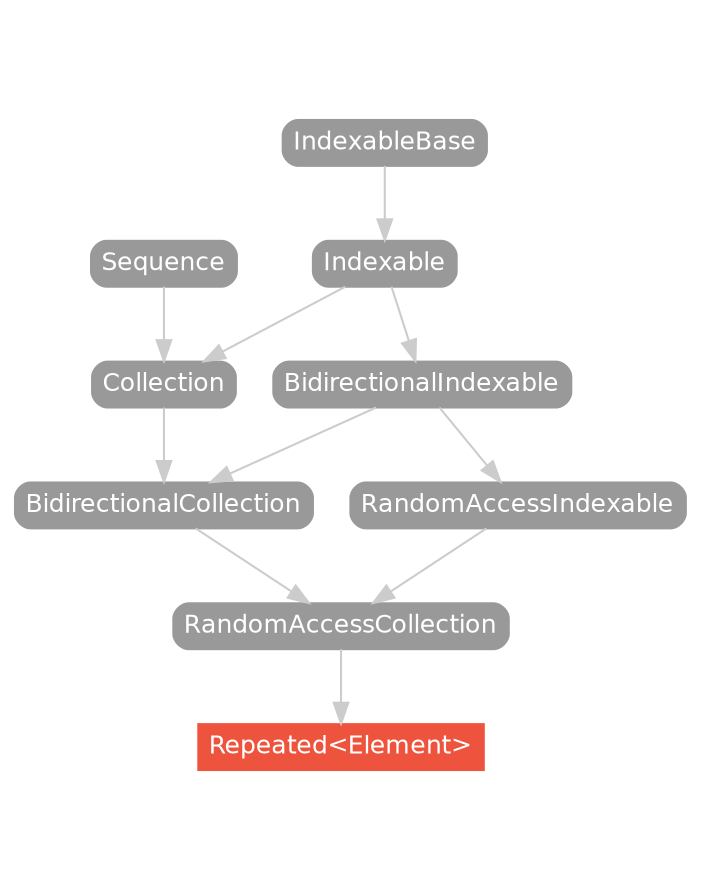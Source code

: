 strict digraph "Repeated<Element> - Type Hierarchy - SwiftDoc.org" {
    pad="0.1,0.8"
    node [shape=box, style="filled,rounded", color="#999999", fillcolor="#999999", fontcolor=white, fontname=Helvetica, fontnames="Helvetica,sansserif", fontsize=12, margin="0.07,0.05", height="0.3"]
    edge [color="#cccccc"]
    "BidirectionalCollection" [URL="/protocol/BidirectionalCollection/hierarchy/"]
    "BidirectionalIndexable" [URL="/protocol/BidirectionalIndexable/hierarchy/"]
    "Collection" [URL="/protocol/Collection/hierarchy/"]
    "Indexable" [URL="/protocol/Indexable/hierarchy/"]
    "IndexableBase" [URL="/protocol/IndexableBase/hierarchy/"]
    "RandomAccessCollection" [URL="/protocol/RandomAccessCollection/hierarchy/"]
    "RandomAccessIndexable" [URL="/protocol/RandomAccessIndexable/hierarchy/"]
    "Repeated<Element>" [URL="/type/Repeated/", style="filled", fillcolor="#ee543d", color="#ee543d"]
    "Sequence" [URL="/protocol/Sequence/hierarchy/"]    "RandomAccessCollection" -> "Repeated<Element>"
    "RandomAccessIndexable" -> "RandomAccessCollection"
    "BidirectionalCollection" -> "RandomAccessCollection"
    "BidirectionalIndexable" -> "RandomAccessIndexable"
    "Indexable" -> "BidirectionalIndexable"
    "IndexableBase" -> "Indexable"
    "BidirectionalIndexable" -> "BidirectionalCollection"
    "Collection" -> "BidirectionalCollection"
    "Indexable" -> "BidirectionalIndexable"
    "IndexableBase" -> "Indexable"
    "Indexable" -> "Collection"
    "Sequence" -> "Collection"
    "IndexableBase" -> "Indexable"
    subgraph Types {
        rank = max; "Repeated<Element>";
    }
}